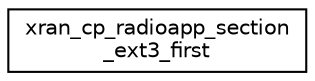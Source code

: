 digraph "Graphical Class Hierarchy"
{
 // LATEX_PDF_SIZE
  edge [fontname="Helvetica",fontsize="10",labelfontname="Helvetica",labelfontsize="10"];
  node [fontname="Helvetica",fontsize="10",shape=record];
  rankdir="LR";
  Node0 [label="xran_cp_radioapp_section\l_ext3_first",height=0.2,width=0.4,color="black", fillcolor="white", style="filled",URL="$structxran__cp__radioapp__section__ext3__first.html",tooltip=" "];
}
